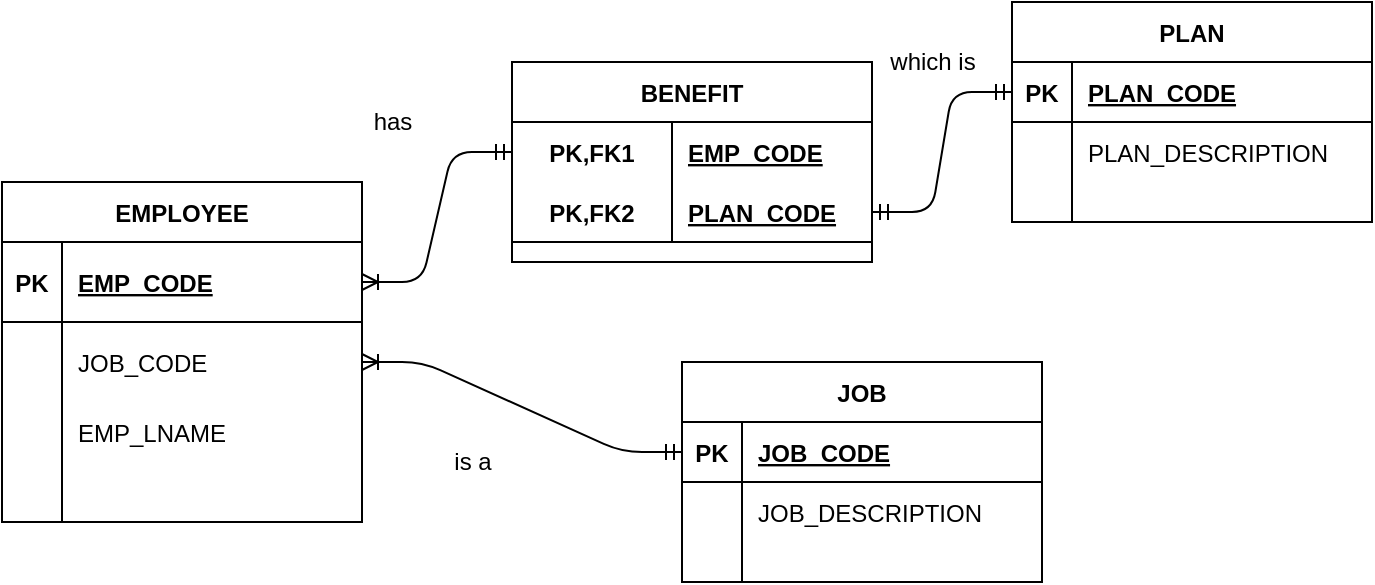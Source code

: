<mxfile version="14.2.7" type="device"><diagram id="tRaBq7ULkqxiOzzbiBov" name="Page-1"><mxGraphModel dx="767" dy="1307" grid="1" gridSize="10" guides="1" tooltips="1" connect="1" arrows="1" fold="1" page="1" pageScale="1" pageWidth="850" pageHeight="1100" math="0" shadow="0"><root><mxCell id="0"/><mxCell id="1" parent="0"/><mxCell id="-ofJozD6QkZR4rE1P4CX-1" value="EMPLOYEE" style="shape=table;startSize=30;container=1;collapsible=1;childLayout=tableLayout;fixedRows=1;rowLines=0;fontStyle=1;align=center;resizeLast=1;" vertex="1" parent="1"><mxGeometry x="75" y="320" width="180" height="170" as="geometry"/></mxCell><mxCell id="-ofJozD6QkZR4rE1P4CX-2" value="" style="shape=partialRectangle;collapsible=0;dropTarget=0;pointerEvents=0;fillColor=none;top=0;left=0;bottom=1;right=0;points=[[0,0.5],[1,0.5]];portConstraint=eastwest;" vertex="1" parent="-ofJozD6QkZR4rE1P4CX-1"><mxGeometry y="30" width="180" height="40" as="geometry"/></mxCell><mxCell id="-ofJozD6QkZR4rE1P4CX-3" value="PK" style="shape=partialRectangle;connectable=0;fillColor=none;top=0;left=0;bottom=0;right=0;fontStyle=1;overflow=hidden;" vertex="1" parent="-ofJozD6QkZR4rE1P4CX-2"><mxGeometry width="30" height="40" as="geometry"/></mxCell><mxCell id="-ofJozD6QkZR4rE1P4CX-4" value="EMP_CODE" style="shape=partialRectangle;connectable=0;fillColor=none;top=0;left=0;bottom=0;right=0;align=left;spacingLeft=6;fontStyle=5;overflow=hidden;" vertex="1" parent="-ofJozD6QkZR4rE1P4CX-2"><mxGeometry x="30" width="150" height="40" as="geometry"/></mxCell><mxCell id="-ofJozD6QkZR4rE1P4CX-5" value="" style="shape=partialRectangle;collapsible=0;dropTarget=0;pointerEvents=0;fillColor=none;top=0;left=0;bottom=0;right=0;points=[[0,0.5],[1,0.5]];portConstraint=eastwest;" vertex="1" parent="-ofJozD6QkZR4rE1P4CX-1"><mxGeometry y="70" width="180" height="40" as="geometry"/></mxCell><mxCell id="-ofJozD6QkZR4rE1P4CX-6" value="" style="shape=partialRectangle;connectable=0;fillColor=none;top=0;left=0;bottom=0;right=0;editable=1;overflow=hidden;" vertex="1" parent="-ofJozD6QkZR4rE1P4CX-5"><mxGeometry width="30" height="40" as="geometry"/></mxCell><mxCell id="-ofJozD6QkZR4rE1P4CX-7" value="JOB_CODE" style="shape=partialRectangle;connectable=0;fillColor=none;top=0;left=0;bottom=0;right=0;align=left;spacingLeft=6;overflow=hidden;" vertex="1" parent="-ofJozD6QkZR4rE1P4CX-5"><mxGeometry x="30" width="150" height="40" as="geometry"/></mxCell><mxCell id="-ofJozD6QkZR4rE1P4CX-8" value="" style="shape=partialRectangle;collapsible=0;dropTarget=0;pointerEvents=0;fillColor=none;top=0;left=0;bottom=0;right=0;points=[[0,0.5],[1,0.5]];portConstraint=eastwest;" vertex="1" parent="-ofJozD6QkZR4rE1P4CX-1"><mxGeometry y="110" width="180" height="30" as="geometry"/></mxCell><mxCell id="-ofJozD6QkZR4rE1P4CX-9" value="" style="shape=partialRectangle;connectable=0;fillColor=none;top=0;left=0;bottom=0;right=0;editable=1;overflow=hidden;" vertex="1" parent="-ofJozD6QkZR4rE1P4CX-8"><mxGeometry width="30" height="30" as="geometry"/></mxCell><mxCell id="-ofJozD6QkZR4rE1P4CX-10" value="EMP_LNAME" style="shape=partialRectangle;connectable=0;fillColor=none;top=0;left=0;bottom=0;right=0;align=left;spacingLeft=6;overflow=hidden;" vertex="1" parent="-ofJozD6QkZR4rE1P4CX-8"><mxGeometry x="30" width="150" height="30" as="geometry"/></mxCell><mxCell id="-ofJozD6QkZR4rE1P4CX-11" value="" style="shape=partialRectangle;collapsible=0;dropTarget=0;pointerEvents=0;fillColor=none;top=0;left=0;bottom=0;right=0;points=[[0,0.5],[1,0.5]];portConstraint=eastwest;" vertex="1" parent="-ofJozD6QkZR4rE1P4CX-1"><mxGeometry y="140" width="180" height="30" as="geometry"/></mxCell><mxCell id="-ofJozD6QkZR4rE1P4CX-12" value="" style="shape=partialRectangle;connectable=0;fillColor=none;top=0;left=0;bottom=0;right=0;editable=1;overflow=hidden;" vertex="1" parent="-ofJozD6QkZR4rE1P4CX-11"><mxGeometry width="30" height="30" as="geometry"/></mxCell><mxCell id="-ofJozD6QkZR4rE1P4CX-13" value="" style="shape=partialRectangle;connectable=0;fillColor=none;top=0;left=0;bottom=0;right=0;align=left;spacingLeft=6;overflow=hidden;" vertex="1" parent="-ofJozD6QkZR4rE1P4CX-11"><mxGeometry x="30" width="150" height="30" as="geometry"/></mxCell><mxCell id="-ofJozD6QkZR4rE1P4CX-14" value="JOB" style="shape=table;startSize=30;container=1;collapsible=1;childLayout=tableLayout;fixedRows=1;rowLines=0;fontStyle=1;align=center;resizeLast=1;" vertex="1" parent="1"><mxGeometry x="415" y="410" width="180" height="110" as="geometry"/></mxCell><mxCell id="-ofJozD6QkZR4rE1P4CX-15" value="" style="shape=partialRectangle;collapsible=0;dropTarget=0;pointerEvents=0;fillColor=none;top=0;left=0;bottom=1;right=0;points=[[0,0.5],[1,0.5]];portConstraint=eastwest;" vertex="1" parent="-ofJozD6QkZR4rE1P4CX-14"><mxGeometry y="30" width="180" height="30" as="geometry"/></mxCell><mxCell id="-ofJozD6QkZR4rE1P4CX-16" value="PK" style="shape=partialRectangle;connectable=0;fillColor=none;top=0;left=0;bottom=0;right=0;fontStyle=1;overflow=hidden;" vertex="1" parent="-ofJozD6QkZR4rE1P4CX-15"><mxGeometry width="30" height="30" as="geometry"/></mxCell><mxCell id="-ofJozD6QkZR4rE1P4CX-17" value="JOB_CODE" style="shape=partialRectangle;connectable=0;fillColor=none;top=0;left=0;bottom=0;right=0;align=left;spacingLeft=6;fontStyle=5;overflow=hidden;" vertex="1" parent="-ofJozD6QkZR4rE1P4CX-15"><mxGeometry x="30" width="150" height="30" as="geometry"/></mxCell><mxCell id="-ofJozD6QkZR4rE1P4CX-18" value="" style="shape=partialRectangle;collapsible=0;dropTarget=0;pointerEvents=0;fillColor=none;top=0;left=0;bottom=0;right=0;points=[[0,0.5],[1,0.5]];portConstraint=eastwest;" vertex="1" parent="-ofJozD6QkZR4rE1P4CX-14"><mxGeometry y="60" width="180" height="30" as="geometry"/></mxCell><mxCell id="-ofJozD6QkZR4rE1P4CX-19" value="" style="shape=partialRectangle;connectable=0;fillColor=none;top=0;left=0;bottom=0;right=0;editable=1;overflow=hidden;" vertex="1" parent="-ofJozD6QkZR4rE1P4CX-18"><mxGeometry width="30" height="30" as="geometry"/></mxCell><mxCell id="-ofJozD6QkZR4rE1P4CX-20" value="JOB_DESCRIPTION" style="shape=partialRectangle;connectable=0;fillColor=none;top=0;left=0;bottom=0;right=0;align=left;spacingLeft=6;overflow=hidden;" vertex="1" parent="-ofJozD6QkZR4rE1P4CX-18"><mxGeometry x="30" width="150" height="30" as="geometry"/></mxCell><mxCell id="-ofJozD6QkZR4rE1P4CX-24" value="" style="shape=partialRectangle;collapsible=0;dropTarget=0;pointerEvents=0;fillColor=none;top=0;left=0;bottom=0;right=0;points=[[0,0.5],[1,0.5]];portConstraint=eastwest;" vertex="1" parent="-ofJozD6QkZR4rE1P4CX-14"><mxGeometry y="90" width="180" height="20" as="geometry"/></mxCell><mxCell id="-ofJozD6QkZR4rE1P4CX-25" value="" style="shape=partialRectangle;connectable=0;fillColor=none;top=0;left=0;bottom=0;right=0;editable=1;overflow=hidden;" vertex="1" parent="-ofJozD6QkZR4rE1P4CX-24"><mxGeometry width="30" height="20" as="geometry"/></mxCell><mxCell id="-ofJozD6QkZR4rE1P4CX-26" value="" style="shape=partialRectangle;connectable=0;fillColor=none;top=0;left=0;bottom=0;right=0;align=left;spacingLeft=6;overflow=hidden;" vertex="1" parent="-ofJozD6QkZR4rE1P4CX-24"><mxGeometry x="30" width="150" height="20" as="geometry"/></mxCell><mxCell id="-ofJozD6QkZR4rE1P4CX-28" value="" style="edgeStyle=entityRelationEdgeStyle;fontSize=12;html=1;endArrow=ERoneToMany;startArrow=ERmandOne;exitX=0;exitY=0.5;exitDx=0;exitDy=0;entryX=1;entryY=0.5;entryDx=0;entryDy=0;" edge="1" parent="1" source="-ofJozD6QkZR4rE1P4CX-15" target="-ofJozD6QkZR4rE1P4CX-5"><mxGeometry width="100" height="100" relative="1" as="geometry"><mxPoint x="295" y="530" as="sourcePoint"/><mxPoint x="325" y="460" as="targetPoint"/></mxGeometry></mxCell><mxCell id="-ofJozD6QkZR4rE1P4CX-30" value="BENEFIT" style="shape=table;startSize=30;container=1;collapsible=1;childLayout=tableLayout;fixedRows=1;rowLines=0;fontStyle=1;align=center;resizeLast=1;" vertex="1" parent="1"><mxGeometry x="330" y="260" width="180" height="100" as="geometry"/></mxCell><mxCell id="-ofJozD6QkZR4rE1P4CX-31" value="" style="shape=partialRectangle;collapsible=0;dropTarget=0;pointerEvents=0;fillColor=none;top=0;left=0;bottom=0;right=0;points=[[0,0.5],[1,0.5]];portConstraint=eastwest;" vertex="1" parent="-ofJozD6QkZR4rE1P4CX-30"><mxGeometry y="30" width="180" height="30" as="geometry"/></mxCell><mxCell id="-ofJozD6QkZR4rE1P4CX-32" value="PK,FK1" style="shape=partialRectangle;connectable=0;fillColor=none;top=0;left=0;bottom=0;right=0;fontStyle=1;overflow=hidden;" vertex="1" parent="-ofJozD6QkZR4rE1P4CX-31"><mxGeometry width="80" height="30" as="geometry"/></mxCell><mxCell id="-ofJozD6QkZR4rE1P4CX-33" value="EMP_CODE" style="shape=partialRectangle;connectable=0;fillColor=none;top=0;left=0;bottom=0;right=0;align=left;spacingLeft=6;fontStyle=5;overflow=hidden;" vertex="1" parent="-ofJozD6QkZR4rE1P4CX-31"><mxGeometry x="80" width="100" height="30" as="geometry"/></mxCell><mxCell id="-ofJozD6QkZR4rE1P4CX-34" value="" style="shape=partialRectangle;collapsible=0;dropTarget=0;pointerEvents=0;fillColor=none;top=0;left=0;bottom=1;right=0;points=[[0,0.5],[1,0.5]];portConstraint=eastwest;" vertex="1" parent="-ofJozD6QkZR4rE1P4CX-30"><mxGeometry y="60" width="180" height="30" as="geometry"/></mxCell><mxCell id="-ofJozD6QkZR4rE1P4CX-35" value="PK,FK2" style="shape=partialRectangle;connectable=0;fillColor=none;top=0;left=0;bottom=0;right=0;fontStyle=1;overflow=hidden;" vertex="1" parent="-ofJozD6QkZR4rE1P4CX-34"><mxGeometry width="80" height="30" as="geometry"/></mxCell><mxCell id="-ofJozD6QkZR4rE1P4CX-36" value="PLAN_CODE" style="shape=partialRectangle;connectable=0;fillColor=none;top=0;left=0;bottom=0;right=0;align=left;spacingLeft=6;fontStyle=5;overflow=hidden;" vertex="1" parent="-ofJozD6QkZR4rE1P4CX-34"><mxGeometry x="80" width="100" height="30" as="geometry"/></mxCell><mxCell id="-ofJozD6QkZR4rE1P4CX-43" value="" style="edgeStyle=entityRelationEdgeStyle;fontSize=12;html=1;endArrow=ERoneToMany;startArrow=ERmandOne;exitX=0;exitY=0.5;exitDx=0;exitDy=0;entryX=1;entryY=0.5;entryDx=0;entryDy=0;" edge="1" parent="1" source="-ofJozD6QkZR4rE1P4CX-31" target="-ofJozD6QkZR4rE1P4CX-2"><mxGeometry width="100" height="100" relative="1" as="geometry"><mxPoint x="425" y="250" as="sourcePoint"/><mxPoint x="315" y="290" as="targetPoint"/></mxGeometry></mxCell><mxCell id="-ofJozD6QkZR4rE1P4CX-57" value="PLAN" style="shape=table;startSize=30;container=1;collapsible=1;childLayout=tableLayout;fixedRows=1;rowLines=0;fontStyle=1;align=center;resizeLast=1;" vertex="1" parent="1"><mxGeometry x="580" y="230" width="180" height="110" as="geometry"/></mxCell><mxCell id="-ofJozD6QkZR4rE1P4CX-58" value="" style="shape=partialRectangle;collapsible=0;dropTarget=0;pointerEvents=0;fillColor=none;top=0;left=0;bottom=1;right=0;points=[[0,0.5],[1,0.5]];portConstraint=eastwest;" vertex="1" parent="-ofJozD6QkZR4rE1P4CX-57"><mxGeometry y="30" width="180" height="30" as="geometry"/></mxCell><mxCell id="-ofJozD6QkZR4rE1P4CX-59" value="PK" style="shape=partialRectangle;connectable=0;fillColor=none;top=0;left=0;bottom=0;right=0;fontStyle=1;overflow=hidden;" vertex="1" parent="-ofJozD6QkZR4rE1P4CX-58"><mxGeometry width="30" height="30" as="geometry"/></mxCell><mxCell id="-ofJozD6QkZR4rE1P4CX-60" value="PLAN_CODE" style="shape=partialRectangle;connectable=0;fillColor=none;top=0;left=0;bottom=0;right=0;align=left;spacingLeft=6;fontStyle=5;overflow=hidden;" vertex="1" parent="-ofJozD6QkZR4rE1P4CX-58"><mxGeometry x="30" width="150" height="30" as="geometry"/></mxCell><mxCell id="-ofJozD6QkZR4rE1P4CX-61" value="" style="shape=partialRectangle;collapsible=0;dropTarget=0;pointerEvents=0;fillColor=none;top=0;left=0;bottom=0;right=0;points=[[0,0.5],[1,0.5]];portConstraint=eastwest;" vertex="1" parent="-ofJozD6QkZR4rE1P4CX-57"><mxGeometry y="60" width="180" height="30" as="geometry"/></mxCell><mxCell id="-ofJozD6QkZR4rE1P4CX-62" value="" style="shape=partialRectangle;connectable=0;fillColor=none;top=0;left=0;bottom=0;right=0;editable=1;overflow=hidden;" vertex="1" parent="-ofJozD6QkZR4rE1P4CX-61"><mxGeometry width="30" height="30" as="geometry"/></mxCell><mxCell id="-ofJozD6QkZR4rE1P4CX-63" value="PLAN_DESCRIPTION" style="shape=partialRectangle;connectable=0;fillColor=none;top=0;left=0;bottom=0;right=0;align=left;spacingLeft=6;overflow=hidden;" vertex="1" parent="-ofJozD6QkZR4rE1P4CX-61"><mxGeometry x="30" width="150" height="30" as="geometry"/></mxCell><mxCell id="-ofJozD6QkZR4rE1P4CX-64" value="" style="shape=partialRectangle;collapsible=0;dropTarget=0;pointerEvents=0;fillColor=none;top=0;left=0;bottom=0;right=0;points=[[0,0.5],[1,0.5]];portConstraint=eastwest;" vertex="1" parent="-ofJozD6QkZR4rE1P4CX-57"><mxGeometry y="90" width="180" height="20" as="geometry"/></mxCell><mxCell id="-ofJozD6QkZR4rE1P4CX-65" value="" style="shape=partialRectangle;connectable=0;fillColor=none;top=0;left=0;bottom=0;right=0;editable=1;overflow=hidden;" vertex="1" parent="-ofJozD6QkZR4rE1P4CX-64"><mxGeometry width="30" height="20" as="geometry"/></mxCell><mxCell id="-ofJozD6QkZR4rE1P4CX-66" value="" style="shape=partialRectangle;connectable=0;fillColor=none;top=0;left=0;bottom=0;right=0;align=left;spacingLeft=6;overflow=hidden;" vertex="1" parent="-ofJozD6QkZR4rE1P4CX-64"><mxGeometry x="30" width="150" height="20" as="geometry"/></mxCell><mxCell id="-ofJozD6QkZR4rE1P4CX-67" value="" style="edgeStyle=entityRelationEdgeStyle;fontSize=12;html=1;endArrow=ERmandOne;startArrow=ERmandOne;exitX=1;exitY=0.5;exitDx=0;exitDy=0;entryX=0;entryY=0.5;entryDx=0;entryDy=0;" edge="1" parent="1" source="-ofJozD6QkZR4rE1P4CX-34" target="-ofJozD6QkZR4rE1P4CX-58"><mxGeometry width="100" height="100" relative="1" as="geometry"><mxPoint x="520" y="590" as="sourcePoint"/><mxPoint x="620" y="490" as="targetPoint"/></mxGeometry></mxCell><mxCell id="-ofJozD6QkZR4rE1P4CX-68" value="is a" style="text;html=1;align=center;verticalAlign=middle;resizable=0;points=[];autosize=1;" vertex="1" parent="1"><mxGeometry x="295" y="450" width="30" height="20" as="geometry"/></mxCell><mxCell id="-ofJozD6QkZR4rE1P4CX-69" value="has" style="text;html=1;align=center;verticalAlign=middle;resizable=0;points=[];autosize=1;" vertex="1" parent="1"><mxGeometry x="255" y="280" width="30" height="20" as="geometry"/></mxCell><mxCell id="-ofJozD6QkZR4rE1P4CX-70" value="which is" style="text;html=1;align=center;verticalAlign=middle;resizable=0;points=[];autosize=1;" vertex="1" parent="1"><mxGeometry x="510" y="250" width="60" height="20" as="geometry"/></mxCell></root></mxGraphModel></diagram></mxfile>
